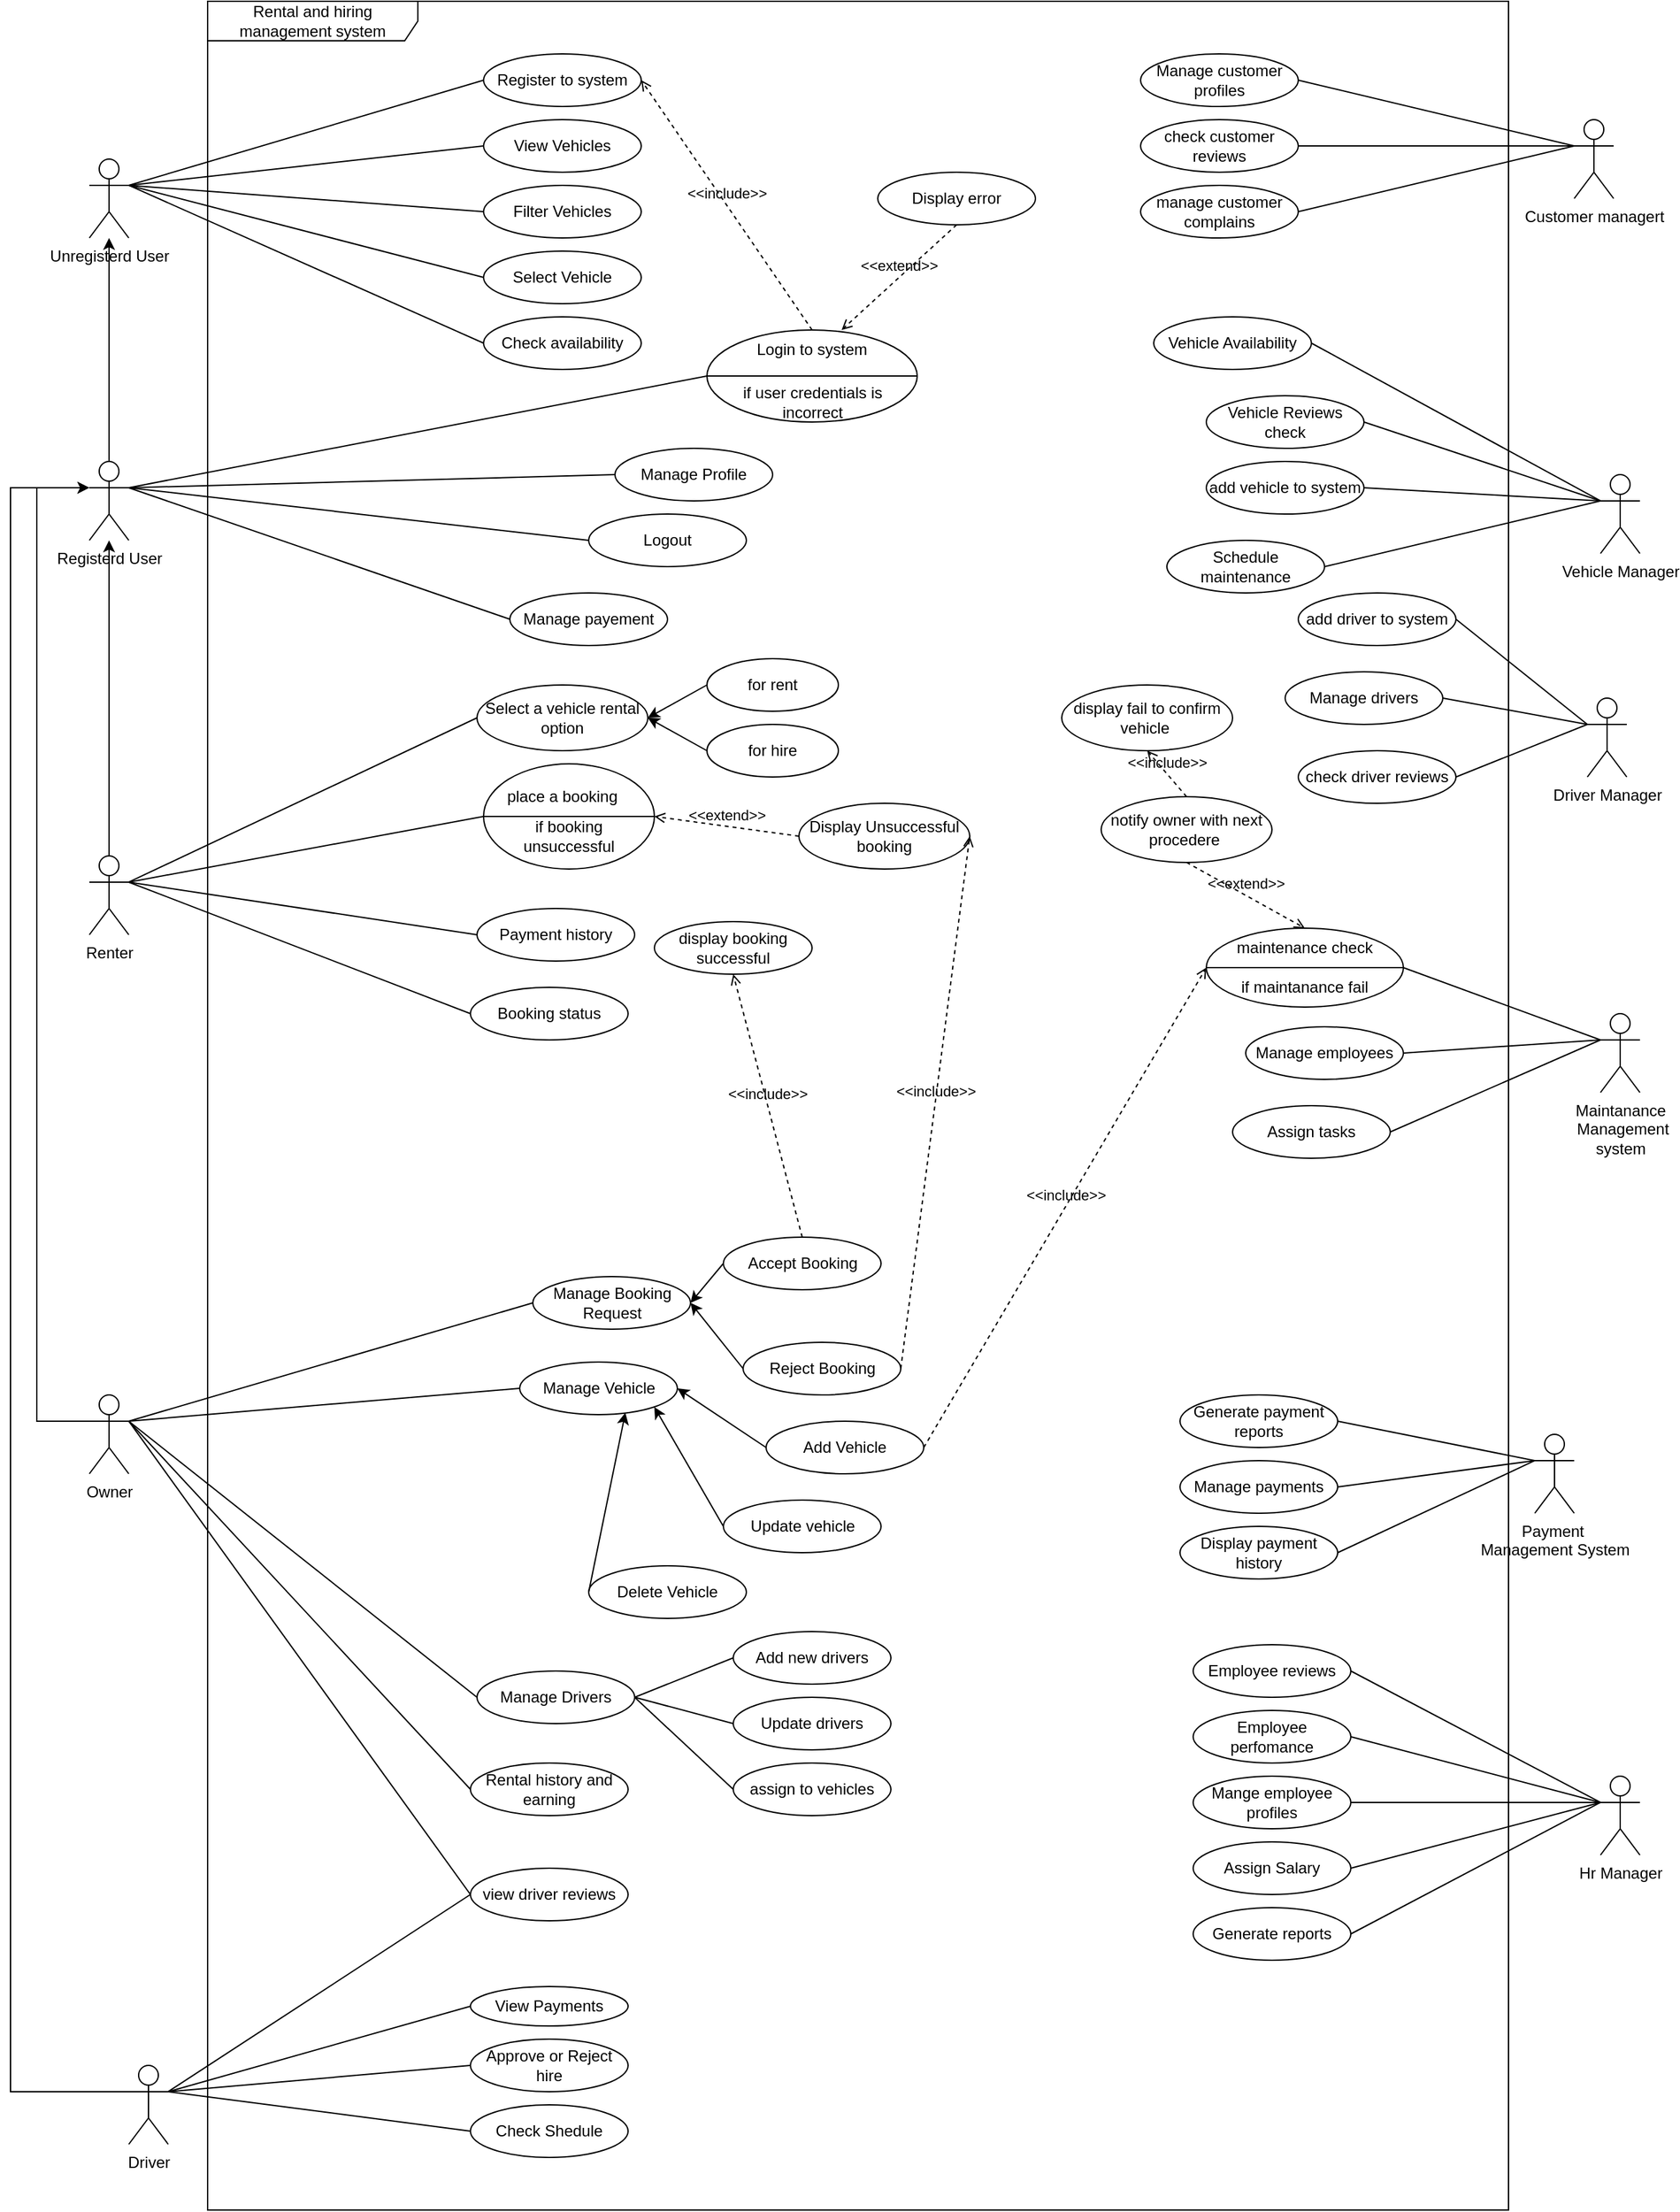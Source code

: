 <mxfile version="21.7.5" type="device">
  <diagram name="Page-1" id="c3QlrqSvcJOBSdlCA-VQ">
    <mxGraphModel dx="2085" dy="1831" grid="1" gridSize="10" guides="1" tooltips="1" connect="1" arrows="1" fold="1" page="1" pageScale="1" pageWidth="850" pageHeight="1100" math="0" shadow="0">
      <root>
        <mxCell id="0" />
        <mxCell id="1" parent="0" />
        <mxCell id="3eyE_6HejMnimvi8fgBS-1" value="Unregisterd User" style="shape=umlActor;verticalLabelPosition=bottom;verticalAlign=top;html=1;outlineConnect=0;" parent="1" vertex="1">
          <mxGeometry x="-90" y="-20" width="30" height="60" as="geometry" />
        </mxCell>
        <mxCell id="3eyE_6HejMnimvi8fgBS-5" style="edgeStyle=orthogonalEdgeStyle;rounded=0;orthogonalLoop=1;jettySize=auto;html=1;" parent="1" source="3eyE_6HejMnimvi8fgBS-4" target="3eyE_6HejMnimvi8fgBS-1" edge="1">
          <mxGeometry relative="1" as="geometry" />
        </mxCell>
        <mxCell id="3eyE_6HejMnimvi8fgBS-4" value="Registerd User" style="shape=umlActor;verticalLabelPosition=bottom;verticalAlign=top;html=1;outlineConnect=0;" parent="1" vertex="1">
          <mxGeometry x="-90" y="210" width="30" height="60" as="geometry" />
        </mxCell>
        <mxCell id="3eyE_6HejMnimvi8fgBS-6" value="Register to system" style="ellipse;whiteSpace=wrap;html=1;" parent="1" vertex="1">
          <mxGeometry x="210" y="-100" width="120" height="40" as="geometry" />
        </mxCell>
        <mxCell id="3eyE_6HejMnimvi8fgBS-7" value="" style="endArrow=none;html=1;rounded=0;exitX=1;exitY=0.333;exitDx=0;exitDy=0;exitPerimeter=0;entryX=0;entryY=0.5;entryDx=0;entryDy=0;" parent="1" source="3eyE_6HejMnimvi8fgBS-1" target="3eyE_6HejMnimvi8fgBS-6" edge="1">
          <mxGeometry width="50" height="50" relative="1" as="geometry">
            <mxPoint x="430" y="270" as="sourcePoint" />
            <mxPoint x="480" y="220" as="targetPoint" />
          </mxGeometry>
        </mxCell>
        <mxCell id="3eyE_6HejMnimvi8fgBS-8" value="View Vehicles" style="ellipse;whiteSpace=wrap;html=1;" parent="1" vertex="1">
          <mxGeometry x="210" y="-50" width="120" height="40" as="geometry" />
        </mxCell>
        <mxCell id="3eyE_6HejMnimvi8fgBS-9" value="Filter Vehicles" style="ellipse;whiteSpace=wrap;html=1;" parent="1" vertex="1">
          <mxGeometry x="210" width="120" height="40" as="geometry" />
        </mxCell>
        <mxCell id="3eyE_6HejMnimvi8fgBS-10" value="Select Vehicle" style="ellipse;whiteSpace=wrap;html=1;" parent="1" vertex="1">
          <mxGeometry x="210" y="50" width="120" height="40" as="geometry" />
        </mxCell>
        <mxCell id="3eyE_6HejMnimvi8fgBS-11" value="" style="endArrow=none;html=1;rounded=0;exitX=1;exitY=0.333;exitDx=0;exitDy=0;exitPerimeter=0;entryX=0;entryY=0.5;entryDx=0;entryDy=0;" parent="1" source="3eyE_6HejMnimvi8fgBS-1" target="3eyE_6HejMnimvi8fgBS-8" edge="1">
          <mxGeometry width="50" height="50" relative="1" as="geometry">
            <mxPoint x="140" y="180" as="sourcePoint" />
            <mxPoint x="240" y="100" as="targetPoint" />
          </mxGeometry>
        </mxCell>
        <mxCell id="3eyE_6HejMnimvi8fgBS-13" value="" style="endArrow=none;html=1;rounded=0;exitX=1;exitY=0.333;exitDx=0;exitDy=0;exitPerimeter=0;entryX=0;entryY=0.5;entryDx=0;entryDy=0;" parent="1" source="3eyE_6HejMnimvi8fgBS-1" target="3eyE_6HejMnimvi8fgBS-9" edge="1">
          <mxGeometry width="50" height="50" relative="1" as="geometry">
            <mxPoint x="150" y="190" as="sourcePoint" />
            <mxPoint x="250" y="160" as="targetPoint" />
          </mxGeometry>
        </mxCell>
        <mxCell id="3eyE_6HejMnimvi8fgBS-14" value="" style="endArrow=none;html=1;rounded=0;exitX=1;exitY=0.333;exitDx=0;exitDy=0;exitPerimeter=0;entryX=0;entryY=0.5;entryDx=0;entryDy=0;" parent="1" source="3eyE_6HejMnimvi8fgBS-1" target="3eyE_6HejMnimvi8fgBS-10" edge="1">
          <mxGeometry width="50" height="50" relative="1" as="geometry">
            <mxPoint x="160" y="200" as="sourcePoint" />
            <mxPoint x="260" y="170" as="targetPoint" />
          </mxGeometry>
        </mxCell>
        <mxCell id="3eyE_6HejMnimvi8fgBS-16" value="" style="ellipse;whiteSpace=wrap;html=1;" parent="1" vertex="1">
          <mxGeometry x="380" y="110" width="160" height="70" as="geometry" />
        </mxCell>
        <mxCell id="3eyE_6HejMnimvi8fgBS-17" value="" style="endArrow=none;html=1;rounded=0;exitX=1;exitY=0.333;exitDx=0;exitDy=0;exitPerimeter=0;entryX=0;entryY=0.5;entryDx=0;entryDy=0;" parent="1" source="3eyE_6HejMnimvi8fgBS-4" target="3eyE_6HejMnimvi8fgBS-16" edge="1">
          <mxGeometry width="50" height="50" relative="1" as="geometry">
            <mxPoint x="140" y="180" as="sourcePoint" />
            <mxPoint x="240" y="250" as="targetPoint" />
          </mxGeometry>
        </mxCell>
        <mxCell id="3eyE_6HejMnimvi8fgBS-19" value="Manage Profile" style="ellipse;whiteSpace=wrap;html=1;" parent="1" vertex="1">
          <mxGeometry x="310" y="200" width="120" height="40" as="geometry" />
        </mxCell>
        <mxCell id="3eyE_6HejMnimvi8fgBS-20" value="" style="endArrow=none;html=1;rounded=0;exitX=1;exitY=0.333;exitDx=0;exitDy=0;exitPerimeter=0;entryX=0;entryY=0.5;entryDx=0;entryDy=0;" parent="1" source="3eyE_6HejMnimvi8fgBS-4" target="3eyE_6HejMnimvi8fgBS-19" edge="1">
          <mxGeometry width="50" height="50" relative="1" as="geometry">
            <mxPoint x="140" y="340" as="sourcePoint" />
            <mxPoint x="250" y="260" as="targetPoint" />
          </mxGeometry>
        </mxCell>
        <mxCell id="3eyE_6HejMnimvi8fgBS-23" value="Logout" style="ellipse;whiteSpace=wrap;html=1;" parent="1" vertex="1">
          <mxGeometry x="290" y="250" width="120" height="40" as="geometry" />
        </mxCell>
        <mxCell id="3eyE_6HejMnimvi8fgBS-24" value="" style="endArrow=none;html=1;rounded=0;exitX=1;exitY=0.333;exitDx=0;exitDy=0;exitPerimeter=0;entryX=0;entryY=0.5;entryDx=0;entryDy=0;" parent="1" source="3eyE_6HejMnimvi8fgBS-4" target="3eyE_6HejMnimvi8fgBS-23" edge="1">
          <mxGeometry width="50" height="50" relative="1" as="geometry">
            <mxPoint x="130" y="380" as="sourcePoint" />
            <mxPoint x="250" y="310" as="targetPoint" />
          </mxGeometry>
        </mxCell>
        <mxCell id="3eyE_6HejMnimvi8fgBS-26" style="edgeStyle=orthogonalEdgeStyle;rounded=0;orthogonalLoop=1;jettySize=auto;html=1;" parent="1" source="3eyE_6HejMnimvi8fgBS-25" target="3eyE_6HejMnimvi8fgBS-4" edge="1">
          <mxGeometry relative="1" as="geometry" />
        </mxCell>
        <mxCell id="3eyE_6HejMnimvi8fgBS-25" value="Renter" style="shape=umlActor;verticalLabelPosition=bottom;verticalAlign=top;html=1;outlineConnect=0;" parent="1" vertex="1">
          <mxGeometry x="-90" y="510" width="30" height="60" as="geometry" />
        </mxCell>
        <mxCell id="3eyE_6HejMnimvi8fgBS-27" value="Select a vehicle rental option" style="ellipse;whiteSpace=wrap;html=1;" parent="1" vertex="1">
          <mxGeometry x="205" y="380" width="130" height="50" as="geometry" />
        </mxCell>
        <mxCell id="3eyE_6HejMnimvi8fgBS-28" value="" style="endArrow=none;html=1;rounded=0;exitX=1;exitY=0.333;exitDx=0;exitDy=0;exitPerimeter=0;entryX=0;entryY=0.5;entryDx=0;entryDy=0;" parent="1" source="3eyE_6HejMnimvi8fgBS-25" target="3eyE_6HejMnimvi8fgBS-27" edge="1">
          <mxGeometry width="50" height="50" relative="1" as="geometry">
            <mxPoint x="150" y="440" as="sourcePoint" />
            <mxPoint x="270" y="420" as="targetPoint" />
          </mxGeometry>
        </mxCell>
        <mxCell id="3eyE_6HejMnimvi8fgBS-39" value="" style="ellipse;whiteSpace=wrap;html=1;" parent="1" vertex="1">
          <mxGeometry x="210" y="440" width="130" height="80" as="geometry" />
        </mxCell>
        <mxCell id="3eyE_6HejMnimvi8fgBS-40" value="" style="endArrow=none;html=1;rounded=0;exitX=1;exitY=0.333;exitDx=0;exitDy=0;exitPerimeter=0;entryX=0;entryY=0.5;entryDx=0;entryDy=0;" parent="1" source="3eyE_6HejMnimvi8fgBS-25" target="3eyE_6HejMnimvi8fgBS-39" edge="1">
          <mxGeometry width="50" height="50" relative="1" as="geometry">
            <mxPoint x="130" y="570" as="sourcePoint" />
            <mxPoint x="270" y="470" as="targetPoint" />
          </mxGeometry>
        </mxCell>
        <mxCell id="3eyE_6HejMnimvi8fgBS-61" style="edgeStyle=orthogonalEdgeStyle;rounded=0;orthogonalLoop=1;jettySize=auto;html=1;exitX=0;exitY=0.333;exitDx=0;exitDy=0;exitPerimeter=0;entryX=0;entryY=0.333;entryDx=0;entryDy=0;entryPerimeter=0;" parent="1" edge="1" target="3eyE_6HejMnimvi8fgBS-4" source="3eyE_6HejMnimvi8fgBS-41">
          <mxGeometry relative="1" as="geometry">
            <Array as="points">
              <mxPoint x="-130" y="940" />
              <mxPoint x="-130" y="230" />
            </Array>
            <mxPoint x="40" y="940" as="sourcePoint" />
            <mxPoint x="90" y="330" as="targetPoint" />
          </mxGeometry>
        </mxCell>
        <mxCell id="3eyE_6HejMnimvi8fgBS-41" value="Owner" style="shape=umlActor;verticalLabelPosition=bottom;verticalAlign=top;html=1;outlineConnect=0;" parent="1" vertex="1">
          <mxGeometry x="-90" y="920" width="30" height="60" as="geometry" />
        </mxCell>
        <mxCell id="3eyE_6HejMnimvi8fgBS-47" value="Manage Booking Request" style="ellipse;whiteSpace=wrap;html=1;" parent="1" vertex="1">
          <mxGeometry x="247.5" y="830" width="120" height="40" as="geometry" />
        </mxCell>
        <mxCell id="3eyE_6HejMnimvi8fgBS-49" value="Manage Drivers" style="ellipse;whiteSpace=wrap;html=1;" parent="1" vertex="1">
          <mxGeometry x="205" y="1130" width="120" height="40" as="geometry" />
        </mxCell>
        <mxCell id="3eyE_6HejMnimvi8fgBS-50" value="Manage Vehicle" style="ellipse;whiteSpace=wrap;html=1;" parent="1" vertex="1">
          <mxGeometry x="237.5" y="895" width="120" height="40" as="geometry" />
        </mxCell>
        <mxCell id="3eyE_6HejMnimvi8fgBS-53" value="Rental history and earning" style="ellipse;whiteSpace=wrap;html=1;" parent="1" vertex="1">
          <mxGeometry x="200" y="1200" width="120" height="40" as="geometry" />
        </mxCell>
        <mxCell id="3eyE_6HejMnimvi8fgBS-56" value="" style="endArrow=none;html=1;rounded=0;exitX=1;exitY=0.333;exitDx=0;exitDy=0;exitPerimeter=0;entryX=0;entryY=0.5;entryDx=0;entryDy=0;" parent="1" source="3eyE_6HejMnimvi8fgBS-41" target="3eyE_6HejMnimvi8fgBS-47" edge="1">
          <mxGeometry width="50" height="50" relative="1" as="geometry">
            <mxPoint x="137.5" y="800" as="sourcePoint" />
            <mxPoint x="247.5" y="780" as="targetPoint" />
          </mxGeometry>
        </mxCell>
        <mxCell id="3eyE_6HejMnimvi8fgBS-57" value="" style="endArrow=none;html=1;rounded=0;exitX=1;exitY=0.333;exitDx=0;exitDy=0;exitPerimeter=0;entryX=0;entryY=0.5;entryDx=0;entryDy=0;" parent="1" source="3eyE_6HejMnimvi8fgBS-41" target="3eyE_6HejMnimvi8fgBS-50" edge="1">
          <mxGeometry width="50" height="50" relative="1" as="geometry">
            <mxPoint x="147.5" y="810" as="sourcePoint" />
            <mxPoint x="257.5" y="790" as="targetPoint" />
          </mxGeometry>
        </mxCell>
        <mxCell id="3eyE_6HejMnimvi8fgBS-58" value="" style="endArrow=none;html=1;rounded=0;exitX=1;exitY=0.333;exitDx=0;exitDy=0;exitPerimeter=0;entryX=0;entryY=0.5;entryDx=0;entryDy=0;" parent="1" source="3eyE_6HejMnimvi8fgBS-41" target="3eyE_6HejMnimvi8fgBS-49" edge="1">
          <mxGeometry width="50" height="50" relative="1" as="geometry">
            <mxPoint x="157.5" y="820" as="sourcePoint" />
            <mxPoint x="267.5" y="800" as="targetPoint" />
          </mxGeometry>
        </mxCell>
        <mxCell id="3eyE_6HejMnimvi8fgBS-59" value="" style="endArrow=none;html=1;rounded=0;exitX=1;exitY=0.333;exitDx=0;exitDy=0;exitPerimeter=0;entryX=0;entryY=0.5;entryDx=0;entryDy=0;" parent="1" source="3eyE_6HejMnimvi8fgBS-41" target="3eyE_6HejMnimvi8fgBS-53" edge="1">
          <mxGeometry width="50" height="50" relative="1" as="geometry">
            <mxPoint x="167.5" y="830" as="sourcePoint" />
            <mxPoint x="277.5" y="810" as="targetPoint" />
          </mxGeometry>
        </mxCell>
        <mxCell id="_OHZHRaOxq0N2sjxsKgl-23" style="edgeStyle=orthogonalEdgeStyle;rounded=0;orthogonalLoop=1;jettySize=auto;html=1;entryX=0;entryY=0.333;entryDx=0;entryDy=0;entryPerimeter=0;" parent="1" source="3eyE_6HejMnimvi8fgBS-62" target="3eyE_6HejMnimvi8fgBS-4" edge="1">
          <mxGeometry relative="1" as="geometry">
            <Array as="points">
              <mxPoint x="-150" y="1450" />
              <mxPoint x="-150" y="230" />
            </Array>
          </mxGeometry>
        </mxCell>
        <mxCell id="3eyE_6HejMnimvi8fgBS-62" value="Driver" style="shape=umlActor;verticalLabelPosition=bottom;verticalAlign=top;html=1;outlineConnect=0;" parent="1" vertex="1">
          <mxGeometry x="-60" y="1430" width="30" height="60" as="geometry" />
        </mxCell>
        <mxCell id="3eyE_6HejMnimvi8fgBS-63" value="View Payments" style="ellipse;whiteSpace=wrap;html=1;" parent="1" vertex="1">
          <mxGeometry x="200" y="1370" width="120" height="30" as="geometry" />
        </mxCell>
        <mxCell id="3eyE_6HejMnimvi8fgBS-64" value="" style="endArrow=none;html=1;rounded=0;exitX=1;exitY=0.333;exitDx=0;exitDy=0;exitPerimeter=0;entryX=0;entryY=0.5;entryDx=0;entryDy=0;" parent="1" source="3eyE_6HejMnimvi8fgBS-62" target="3eyE_6HejMnimvi8fgBS-63" edge="1">
          <mxGeometry width="50" height="50" relative="1" as="geometry">
            <mxPoint x="100" y="1290" as="sourcePoint" />
            <mxPoint x="210" y="1375" as="targetPoint" />
          </mxGeometry>
        </mxCell>
        <mxCell id="_OHZHRaOxq0N2sjxsKgl-1" value="Maintanance&lt;br&gt;&amp;nbsp;Management &lt;br&gt;system" style="shape=umlActor;verticalLabelPosition=bottom;verticalAlign=top;html=1;outlineConnect=0;" parent="1" vertex="1">
          <mxGeometry x="1060" y="630" width="30" height="60" as="geometry" />
        </mxCell>
        <mxCell id="_OHZHRaOxq0N2sjxsKgl-2" value="Payment&amp;nbsp;&lt;br&gt;Management System" style="shape=umlActor;verticalLabelPosition=bottom;verticalAlign=top;html=1;outlineConnect=0;" parent="1" vertex="1">
          <mxGeometry x="1010" y="950" width="30" height="60" as="geometry" />
        </mxCell>
        <mxCell id="_OHZHRaOxq0N2sjxsKgl-3" value="Vehicle Manager" style="shape=umlActor;verticalLabelPosition=bottom;verticalAlign=top;html=1;outlineConnect=0;" parent="1" vertex="1">
          <mxGeometry x="1060" y="220" width="30" height="60" as="geometry" />
        </mxCell>
        <mxCell id="_OHZHRaOxq0N2sjxsKgl-4" value="Hr Manager" style="shape=umlActor;verticalLabelPosition=bottom;verticalAlign=top;html=1;outlineConnect=0;" parent="1" vertex="1">
          <mxGeometry x="1060" y="1210" width="30" height="60" as="geometry" />
        </mxCell>
        <mxCell id="_OHZHRaOxq0N2sjxsKgl-6" value="for rent" style="ellipse;whiteSpace=wrap;html=1;" parent="1" vertex="1">
          <mxGeometry x="380" y="360" width="100" height="40" as="geometry" />
        </mxCell>
        <mxCell id="_OHZHRaOxq0N2sjxsKgl-7" value="for hire" style="ellipse;whiteSpace=wrap;html=1;" parent="1" vertex="1">
          <mxGeometry x="380" y="410" width="100" height="40" as="geometry" />
        </mxCell>
        <mxCell id="_OHZHRaOxq0N2sjxsKgl-8" value="" style="endArrow=classic;html=1;rounded=0;entryX=1;entryY=0.5;entryDx=0;entryDy=0;exitX=0;exitY=0.5;exitDx=0;exitDy=0;" parent="1" source="_OHZHRaOxq0N2sjxsKgl-6" target="3eyE_6HejMnimvi8fgBS-27" edge="1">
          <mxGeometry width="50" height="50" relative="1" as="geometry">
            <mxPoint x="320" y="520" as="sourcePoint" />
            <mxPoint x="370" y="470" as="targetPoint" />
          </mxGeometry>
        </mxCell>
        <mxCell id="_OHZHRaOxq0N2sjxsKgl-9" value="" style="endArrow=classic;html=1;rounded=0;entryX=1;entryY=0.5;entryDx=0;entryDy=0;exitX=0;exitY=0.5;exitDx=0;exitDy=0;" parent="1" source="_OHZHRaOxq0N2sjxsKgl-7" target="3eyE_6HejMnimvi8fgBS-27" edge="1">
          <mxGeometry width="50" height="50" relative="1" as="geometry">
            <mxPoint x="410" y="420" as="sourcePoint" />
            <mxPoint x="380" y="455" as="targetPoint" />
          </mxGeometry>
        </mxCell>
        <mxCell id="_OHZHRaOxq0N2sjxsKgl-10" value="Login to system" style="text;html=1;strokeColor=none;fillColor=none;align=center;verticalAlign=middle;whiteSpace=wrap;rounded=0;" parent="1" vertex="1">
          <mxGeometry x="415" y="110" width="90" height="30" as="geometry" />
        </mxCell>
        <mxCell id="_OHZHRaOxq0N2sjxsKgl-11" value="" style="endArrow=none;html=1;rounded=0;entryX=1;entryY=0.5;entryDx=0;entryDy=0;exitX=0;exitY=0.5;exitDx=0;exitDy=0;" parent="1" source="3eyE_6HejMnimvi8fgBS-16" target="3eyE_6HejMnimvi8fgBS-16" edge="1">
          <mxGeometry width="50" height="50" relative="1" as="geometry">
            <mxPoint x="250" y="260" as="sourcePoint" />
            <mxPoint x="300" y="210" as="targetPoint" />
          </mxGeometry>
        </mxCell>
        <mxCell id="_OHZHRaOxq0N2sjxsKgl-15" value="if user credentials is incorrect" style="text;html=1;strokeColor=none;fillColor=none;align=center;verticalAlign=middle;whiteSpace=wrap;rounded=0;" parent="1" vertex="1">
          <mxGeometry x="392.5" y="150" width="135" height="30" as="geometry" />
        </mxCell>
        <mxCell id="_OHZHRaOxq0N2sjxsKgl-19" value="&amp;lt;&amp;lt;extend&amp;gt;&amp;gt;" style="html=1;verticalAlign=bottom;labelBackgroundColor=none;endArrow=open;endFill=0;dashed=1;rounded=0;entryX=0.75;entryY=0;entryDx=0;entryDy=0;exitX=0.5;exitY=1;exitDx=0;exitDy=0;" parent="1" source="_OHZHRaOxq0N2sjxsKgl-16" target="_OHZHRaOxq0N2sjxsKgl-10" edge="1">
          <mxGeometry x="-0.002" width="160" relative="1" as="geometry">
            <mxPoint x="655" y="-20" as="sourcePoint" />
            <mxPoint x="815" y="-20" as="targetPoint" />
            <mxPoint as="offset" />
          </mxGeometry>
        </mxCell>
        <mxCell id="_OHZHRaOxq0N2sjxsKgl-20" value="&amp;lt;&amp;lt;include&amp;gt;&amp;gt;" style="html=1;verticalAlign=bottom;labelBackgroundColor=none;endArrow=open;endFill=0;dashed=1;rounded=0;exitX=0.5;exitY=0;exitDx=0;exitDy=0;entryX=1;entryY=0.5;entryDx=0;entryDy=0;" parent="1" source="_OHZHRaOxq0N2sjxsKgl-10" target="3eyE_6HejMnimvi8fgBS-6" edge="1">
          <mxGeometry width="160" relative="1" as="geometry">
            <mxPoint x="645" y="-50" as="sourcePoint" />
            <mxPoint x="805" y="-50" as="targetPoint" />
          </mxGeometry>
        </mxCell>
        <mxCell id="_OHZHRaOxq0N2sjxsKgl-21" value="Check availability" style="ellipse;whiteSpace=wrap;html=1;" parent="1" vertex="1">
          <mxGeometry x="210" y="100" width="120" height="40" as="geometry" />
        </mxCell>
        <mxCell id="_OHZHRaOxq0N2sjxsKgl-22" value="" style="endArrow=none;html=1;rounded=0;exitX=1;exitY=0.333;exitDx=0;exitDy=0;exitPerimeter=0;entryX=0;entryY=0.5;entryDx=0;entryDy=0;" parent="1" source="3eyE_6HejMnimvi8fgBS-1" target="_OHZHRaOxq0N2sjxsKgl-21" edge="1">
          <mxGeometry width="50" height="50" relative="1" as="geometry">
            <mxPoint x="140" y="180" as="sourcePoint" />
            <mxPoint x="220" y="80" as="targetPoint" />
          </mxGeometry>
        </mxCell>
        <mxCell id="_OHZHRaOxq0N2sjxsKgl-24" value="Manage payement" style="ellipse;whiteSpace=wrap;html=1;" parent="1" vertex="1">
          <mxGeometry x="230" y="310" width="120" height="40" as="geometry" />
        </mxCell>
        <mxCell id="_OHZHRaOxq0N2sjxsKgl-25" value="" style="endArrow=none;html=1;rounded=0;exitX=1;exitY=0.333;exitDx=0;exitDy=0;exitPerimeter=0;entryX=0;entryY=0.5;entryDx=0;entryDy=0;" parent="1" source="3eyE_6HejMnimvi8fgBS-4" target="_OHZHRaOxq0N2sjxsKgl-24" edge="1">
          <mxGeometry width="50" height="50" relative="1" as="geometry">
            <mxPoint x="140" y="340" as="sourcePoint" />
            <mxPoint x="300" y="280" as="targetPoint" />
          </mxGeometry>
        </mxCell>
        <mxCell id="_OHZHRaOxq0N2sjxsKgl-27" value="place a booking" style="text;html=1;strokeColor=none;fillColor=none;align=center;verticalAlign=middle;whiteSpace=wrap;rounded=0;" parent="1" vertex="1">
          <mxGeometry x="220" y="450" width="100" height="30" as="geometry" />
        </mxCell>
        <mxCell id="_OHZHRaOxq0N2sjxsKgl-28" value="" style="endArrow=none;html=1;rounded=0;exitX=0;exitY=0.5;exitDx=0;exitDy=0;" parent="1" source="3eyE_6HejMnimvi8fgBS-39" edge="1">
          <mxGeometry width="50" height="50" relative="1" as="geometry">
            <mxPoint x="360" y="530" as="sourcePoint" />
            <mxPoint x="340" y="480" as="targetPoint" />
          </mxGeometry>
        </mxCell>
        <mxCell id="_OHZHRaOxq0N2sjxsKgl-29" value="if booking unsuccessful" style="text;html=1;strokeColor=none;fillColor=none;align=center;verticalAlign=middle;whiteSpace=wrap;rounded=0;" parent="1" vertex="1">
          <mxGeometry x="225" y="480" width="100" height="30" as="geometry" />
        </mxCell>
        <mxCell id="_OHZHRaOxq0N2sjxsKgl-30" value="Display Unsuccessful booking" style="ellipse;whiteSpace=wrap;html=1;" parent="1" vertex="1">
          <mxGeometry x="450" y="470" width="130" height="50" as="geometry" />
        </mxCell>
        <mxCell id="_OHZHRaOxq0N2sjxsKgl-31" value="&amp;lt;&amp;lt;extend&amp;gt;&amp;gt;" style="html=1;verticalAlign=bottom;labelBackgroundColor=none;endArrow=open;endFill=0;dashed=1;rounded=0;entryX=1;entryY=0.5;entryDx=0;entryDy=0;exitX=0;exitY=0.5;exitDx=0;exitDy=0;" parent="1" source="_OHZHRaOxq0N2sjxsKgl-30" target="3eyE_6HejMnimvi8fgBS-39" edge="1">
          <mxGeometry width="160" relative="1" as="geometry">
            <mxPoint x="655" y="-20" as="sourcePoint" />
            <mxPoint x="815" y="-20" as="targetPoint" />
          </mxGeometry>
        </mxCell>
        <mxCell id="_OHZHRaOxq0N2sjxsKgl-33" value="Accept Booking" style="ellipse;whiteSpace=wrap;html=1;" parent="1" vertex="1">
          <mxGeometry x="392.5" y="800" width="120" height="40" as="geometry" />
        </mxCell>
        <mxCell id="_OHZHRaOxq0N2sjxsKgl-34" value="Reject Booking" style="ellipse;whiteSpace=wrap;html=1;" parent="1" vertex="1">
          <mxGeometry x="407.5" y="880" width="120" height="40" as="geometry" />
        </mxCell>
        <mxCell id="_OHZHRaOxq0N2sjxsKgl-35" value="" style="endArrow=classic;html=1;rounded=0;entryX=1;entryY=0.5;entryDx=0;entryDy=0;exitX=0;exitY=0.5;exitDx=0;exitDy=0;" parent="1" source="_OHZHRaOxq0N2sjxsKgl-33" target="3eyE_6HejMnimvi8fgBS-47" edge="1">
          <mxGeometry width="50" height="50" relative="1" as="geometry">
            <mxPoint x="387.5" y="710" as="sourcePoint" />
            <mxPoint x="342.5" y="685" as="targetPoint" />
          </mxGeometry>
        </mxCell>
        <mxCell id="_OHZHRaOxq0N2sjxsKgl-36" value="" style="endArrow=classic;html=1;rounded=0;entryX=1;entryY=0.5;entryDx=0;entryDy=0;exitX=0;exitY=0.5;exitDx=0;exitDy=0;" parent="1" source="_OHZHRaOxq0N2sjxsKgl-34" target="3eyE_6HejMnimvi8fgBS-47" edge="1">
          <mxGeometry width="50" height="50" relative="1" as="geometry">
            <mxPoint x="417.5" y="860" as="sourcePoint" />
            <mxPoint x="377.5" y="860" as="targetPoint" />
          </mxGeometry>
        </mxCell>
        <mxCell id="_OHZHRaOxq0N2sjxsKgl-37" value="&amp;lt;&amp;lt;include&amp;gt;&amp;gt;" style="html=1;verticalAlign=bottom;labelBackgroundColor=none;endArrow=open;endFill=0;dashed=1;rounded=0;exitX=1;exitY=0.5;exitDx=0;exitDy=0;entryX=1;entryY=0.5;entryDx=0;entryDy=0;" parent="1" source="_OHZHRaOxq0N2sjxsKgl-34" target="_OHZHRaOxq0N2sjxsKgl-30" edge="1">
          <mxGeometry width="160" relative="1" as="geometry">
            <mxPoint x="645" y="-50" as="sourcePoint" />
            <mxPoint x="805" y="-50" as="targetPoint" />
          </mxGeometry>
        </mxCell>
        <mxCell id="_OHZHRaOxq0N2sjxsKgl-39" value="display booking successful" style="ellipse;whiteSpace=wrap;html=1;" parent="1" vertex="1">
          <mxGeometry x="340" y="560" width="120" height="40" as="geometry" />
        </mxCell>
        <mxCell id="_OHZHRaOxq0N2sjxsKgl-40" value="&amp;lt;&amp;lt;include&amp;gt;&amp;gt;" style="html=1;verticalAlign=bottom;labelBackgroundColor=none;endArrow=open;endFill=0;dashed=1;rounded=0;exitX=0.5;exitY=0;exitDx=0;exitDy=0;entryX=0.5;entryY=1;entryDx=0;entryDy=0;" parent="1" source="_OHZHRaOxq0N2sjxsKgl-33" target="_OHZHRaOxq0N2sjxsKgl-39" edge="1">
          <mxGeometry width="160" relative="1" as="geometry">
            <mxPoint x="538" y="910" as="sourcePoint" />
            <mxPoint x="400" y="740" as="targetPoint" />
          </mxGeometry>
        </mxCell>
        <mxCell id="_OHZHRaOxq0N2sjxsKgl-42" value="" style="endArrow=none;html=1;rounded=0;exitX=1;exitY=0.333;exitDx=0;exitDy=0;exitPerimeter=0;entryX=0;entryY=0.5;entryDx=0;entryDy=0;" parent="1" source="3eyE_6HejMnimvi8fgBS-25" target="_OHZHRaOxq0N2sjxsKgl-88" edge="1">
          <mxGeometry width="50" height="50" relative="1" as="geometry">
            <mxPoint x="140" y="530" as="sourcePoint" />
            <mxPoint x="195.0" y="625" as="targetPoint" />
          </mxGeometry>
        </mxCell>
        <mxCell id="_OHZHRaOxq0N2sjxsKgl-47" value="" style="endArrow=none;html=1;rounded=0;exitX=1;exitY=0.5;exitDx=0;exitDy=0;entryX=0;entryY=0.333;entryDx=0;entryDy=0;entryPerimeter=0;" parent="1" source="_OHZHRaOxq0N2sjxsKgl-44" target="_OHZHRaOxq0N2sjxsKgl-3" edge="1">
          <mxGeometry width="50" height="50" relative="1" as="geometry">
            <mxPoint x="450" y="420" as="sourcePoint" />
            <mxPoint x="610" y="360" as="targetPoint" />
          </mxGeometry>
        </mxCell>
        <mxCell id="_OHZHRaOxq0N2sjxsKgl-48" value="" style="endArrow=none;html=1;rounded=0;exitX=1;exitY=0.5;exitDx=0;exitDy=0;entryX=0;entryY=0.333;entryDx=0;entryDy=0;entryPerimeter=0;" parent="1" source="_OHZHRaOxq0N2sjxsKgl-45" target="_OHZHRaOxq0N2sjxsKgl-3" edge="1">
          <mxGeometry width="50" height="50" relative="1" as="geometry">
            <mxPoint x="980" y="290" as="sourcePoint" />
            <mxPoint x="1030" y="340" as="targetPoint" />
          </mxGeometry>
        </mxCell>
        <mxCell id="_OHZHRaOxq0N2sjxsKgl-49" value="" style="endArrow=none;html=1;rounded=0;exitX=1;exitY=0.5;exitDx=0;exitDy=0;entryX=0;entryY=0.333;entryDx=0;entryDy=0;entryPerimeter=0;" parent="1" source="_OHZHRaOxq0N2sjxsKgl-46" target="_OHZHRaOxq0N2sjxsKgl-3" edge="1">
          <mxGeometry width="50" height="50" relative="1" as="geometry">
            <mxPoint x="980" y="340" as="sourcePoint" />
            <mxPoint x="1030" y="340" as="targetPoint" />
          </mxGeometry>
        </mxCell>
        <mxCell id="_OHZHRaOxq0N2sjxsKgl-52" value="Add Vehicle" style="ellipse;whiteSpace=wrap;html=1;" parent="1" vertex="1">
          <mxGeometry x="425" y="940" width="120" height="40" as="geometry" />
        </mxCell>
        <mxCell id="_OHZHRaOxq0N2sjxsKgl-53" value="Update vehicle" style="ellipse;whiteSpace=wrap;html=1;" parent="1" vertex="1">
          <mxGeometry x="392.5" y="1000" width="120" height="40" as="geometry" />
        </mxCell>
        <mxCell id="_OHZHRaOxq0N2sjxsKgl-54" value="Delete Vehicle" style="ellipse;whiteSpace=wrap;html=1;" parent="1" vertex="1">
          <mxGeometry x="290" y="1050" width="120" height="40" as="geometry" />
        </mxCell>
        <mxCell id="_OHZHRaOxq0N2sjxsKgl-56" value="" style="endArrow=classic;html=1;rounded=0;entryX=1;entryY=0.5;entryDx=0;entryDy=0;exitX=0;exitY=0.5;exitDx=0;exitDy=0;" parent="1" source="_OHZHRaOxq0N2sjxsKgl-52" target="3eyE_6HejMnimvi8fgBS-50" edge="1">
          <mxGeometry width="50" height="50" relative="1" as="geometry">
            <mxPoint x="418" y="910" as="sourcePoint" />
            <mxPoint x="377" y="860" as="targetPoint" />
          </mxGeometry>
        </mxCell>
        <mxCell id="_OHZHRaOxq0N2sjxsKgl-57" value="" style="endArrow=classic;html=1;rounded=0;entryX=0.67;entryY=0.964;entryDx=0;entryDy=0;exitX=0;exitY=0.5;exitDx=0;exitDy=0;entryPerimeter=0;" parent="1" source="_OHZHRaOxq0N2sjxsKgl-54" target="3eyE_6HejMnimvi8fgBS-50" edge="1">
          <mxGeometry width="50" height="50" relative="1" as="geometry">
            <mxPoint x="435" y="970" as="sourcePoint" />
            <mxPoint x="368" y="925" as="targetPoint" />
          </mxGeometry>
        </mxCell>
        <mxCell id="_OHZHRaOxq0N2sjxsKgl-58" value="" style="endArrow=classic;html=1;rounded=0;entryX=1;entryY=1;entryDx=0;entryDy=0;exitX=0;exitY=0.5;exitDx=0;exitDy=0;" parent="1" source="_OHZHRaOxq0N2sjxsKgl-53" target="3eyE_6HejMnimvi8fgBS-50" edge="1">
          <mxGeometry width="50" height="50" relative="1" as="geometry">
            <mxPoint x="445" y="980" as="sourcePoint" />
            <mxPoint x="378" y="935" as="targetPoint" />
          </mxGeometry>
        </mxCell>
        <mxCell id="_OHZHRaOxq0N2sjxsKgl-61" value="" style="endArrow=none;html=1;rounded=0;exitX=1;exitY=0.5;exitDx=0;exitDy=0;entryX=0;entryY=0.333;entryDx=0;entryDy=0;entryPerimeter=0;" parent="1" source="_OHZHRaOxq0N2sjxsKgl-62" target="_OHZHRaOxq0N2sjxsKgl-1" edge="1">
          <mxGeometry width="50" height="50" relative="1" as="geometry">
            <mxPoint x="930" y="655" as="sourcePoint" />
            <mxPoint x="378" y="785" as="targetPoint" />
          </mxGeometry>
        </mxCell>
        <mxCell id="_OHZHRaOxq0N2sjxsKgl-67" value="&amp;lt;&amp;lt;include&amp;gt;&amp;gt;" style="html=1;verticalAlign=bottom;labelBackgroundColor=none;endArrow=open;endFill=0;dashed=1;rounded=0;exitX=1;exitY=0.5;exitDx=0;exitDy=0;entryX=0;entryY=0.5;entryDx=0;entryDy=0;" parent="1" source="_OHZHRaOxq0N2sjxsKgl-52" target="_OHZHRaOxq0N2sjxsKgl-62" edge="1">
          <mxGeometry width="160" relative="1" as="geometry">
            <mxPoint x="538" y="770" as="sourcePoint" />
            <mxPoint x="590" y="505" as="targetPoint" />
          </mxGeometry>
        </mxCell>
        <mxCell id="_OHZHRaOxq0N2sjxsKgl-69" value="" style="endArrow=none;html=1;rounded=0;exitX=1;exitY=0.5;exitDx=0;exitDy=0;entryX=0;entryY=0.333;entryDx=0;entryDy=0;entryPerimeter=0;" parent="1" source="_OHZHRaOxq0N2sjxsKgl-68" target="_OHZHRaOxq0N2sjxsKgl-1" edge="1">
          <mxGeometry width="50" height="50" relative="1" as="geometry">
            <mxPoint x="940" y="680" as="sourcePoint" />
            <mxPoint x="1040" y="670" as="targetPoint" />
          </mxGeometry>
        </mxCell>
        <mxCell id="_OHZHRaOxq0N2sjxsKgl-70" value="Add new drivers" style="ellipse;whiteSpace=wrap;html=1;" parent="1" vertex="1">
          <mxGeometry x="400" y="1100" width="120" height="40" as="geometry" />
        </mxCell>
        <mxCell id="_OHZHRaOxq0N2sjxsKgl-71" value="Update drivers" style="ellipse;whiteSpace=wrap;html=1;" parent="1" vertex="1">
          <mxGeometry x="400" y="1150" width="120" height="40" as="geometry" />
        </mxCell>
        <mxCell id="_OHZHRaOxq0N2sjxsKgl-72" value="assign to vehicles" style="ellipse;whiteSpace=wrap;html=1;" parent="1" vertex="1">
          <mxGeometry x="400" y="1200" width="120" height="40" as="geometry" />
        </mxCell>
        <mxCell id="_OHZHRaOxq0N2sjxsKgl-73" value="" style="endArrow=none;html=1;rounded=0;exitX=1;exitY=0.5;exitDx=0;exitDy=0;entryX=0;entryY=0.5;entryDx=0;entryDy=0;" parent="1" source="3eyE_6HejMnimvi8fgBS-49" target="_OHZHRaOxq0N2sjxsKgl-70" edge="1">
          <mxGeometry width="50" height="50" relative="1" as="geometry">
            <mxPoint x="138" y="940" as="sourcePoint" />
            <mxPoint x="215" y="1160" as="targetPoint" />
          </mxGeometry>
        </mxCell>
        <mxCell id="_OHZHRaOxq0N2sjxsKgl-74" value="" style="endArrow=none;html=1;rounded=0;exitX=1;exitY=0.5;exitDx=0;exitDy=0;entryX=0;entryY=0.5;entryDx=0;entryDy=0;" parent="1" source="3eyE_6HejMnimvi8fgBS-49" target="_OHZHRaOxq0N2sjxsKgl-71" edge="1">
          <mxGeometry width="50" height="50" relative="1" as="geometry">
            <mxPoint x="335" y="1160" as="sourcePoint" />
            <mxPoint x="410" y="1130" as="targetPoint" />
          </mxGeometry>
        </mxCell>
        <mxCell id="_OHZHRaOxq0N2sjxsKgl-75" value="" style="endArrow=none;html=1;rounded=0;exitX=1;exitY=0.5;exitDx=0;exitDy=0;entryX=0;entryY=0.5;entryDx=0;entryDy=0;" parent="1" source="3eyE_6HejMnimvi8fgBS-49" target="_OHZHRaOxq0N2sjxsKgl-72" edge="1">
          <mxGeometry width="50" height="50" relative="1" as="geometry">
            <mxPoint x="335" y="1160" as="sourcePoint" />
            <mxPoint x="410" y="1180" as="targetPoint" />
          </mxGeometry>
        </mxCell>
        <mxCell id="_OHZHRaOxq0N2sjxsKgl-76" value="Generate payment reports" style="ellipse;whiteSpace=wrap;html=1;" parent="1" vertex="1">
          <mxGeometry x="740" y="920" width="120" height="40" as="geometry" />
        </mxCell>
        <mxCell id="_OHZHRaOxq0N2sjxsKgl-77" value="" style="endArrow=none;html=1;rounded=0;exitX=1;exitY=0.5;exitDx=0;exitDy=0;entryX=0;entryY=0.333;entryDx=0;entryDy=0;entryPerimeter=0;" parent="1" source="_OHZHRaOxq0N2sjxsKgl-76" target="_OHZHRaOxq0N2sjxsKgl-2" edge="1">
          <mxGeometry width="50" height="50" relative="1" as="geometry">
            <mxPoint x="880" y="855" as="sourcePoint" />
            <mxPoint x="980" y="780" as="targetPoint" />
          </mxGeometry>
        </mxCell>
        <mxCell id="_OHZHRaOxq0N2sjxsKgl-82" value="Manage payments" style="ellipse;whiteSpace=wrap;html=1;" parent="1" vertex="1">
          <mxGeometry x="740" y="970" width="120" height="40" as="geometry" />
        </mxCell>
        <mxCell id="_OHZHRaOxq0N2sjxsKgl-83" value="Display payment history" style="ellipse;whiteSpace=wrap;html=1;" parent="1" vertex="1">
          <mxGeometry x="740" y="1020" width="120" height="40" as="geometry" />
        </mxCell>
        <mxCell id="_OHZHRaOxq0N2sjxsKgl-84" value="" style="endArrow=none;html=1;rounded=0;exitX=1;exitY=0.5;exitDx=0;exitDy=0;entryX=0;entryY=0.333;entryDx=0;entryDy=0;entryPerimeter=0;" parent="1" source="_OHZHRaOxq0N2sjxsKgl-82" target="_OHZHRaOxq0N2sjxsKgl-2" edge="1">
          <mxGeometry width="50" height="50" relative="1" as="geometry">
            <mxPoint x="870" y="950" as="sourcePoint" />
            <mxPoint x="980" y="990" as="targetPoint" />
          </mxGeometry>
        </mxCell>
        <mxCell id="_OHZHRaOxq0N2sjxsKgl-85" value="" style="endArrow=none;html=1;rounded=0;exitX=1;exitY=0.5;exitDx=0;exitDy=0;entryX=0;entryY=0.333;entryDx=0;entryDy=0;entryPerimeter=0;" parent="1" source="_OHZHRaOxq0N2sjxsKgl-83" target="_OHZHRaOxq0N2sjxsKgl-2" edge="1">
          <mxGeometry width="50" height="50" relative="1" as="geometry">
            <mxPoint x="870" y="1000" as="sourcePoint" />
            <mxPoint x="980" y="990" as="targetPoint" />
          </mxGeometry>
        </mxCell>
        <mxCell id="_OHZHRaOxq0N2sjxsKgl-86" value="Payment history" style="ellipse;whiteSpace=wrap;html=1;" parent="1" vertex="1">
          <mxGeometry x="205" y="550" width="120" height="40" as="geometry" />
        </mxCell>
        <mxCell id="_OHZHRaOxq0N2sjxsKgl-87" value="" style="endArrow=none;html=1;rounded=0;exitX=1;exitY=0.333;exitDx=0;exitDy=0;exitPerimeter=0;entryX=0;entryY=0.5;entryDx=0;entryDy=0;" parent="1" source="3eyE_6HejMnimvi8fgBS-25" target="_OHZHRaOxq0N2sjxsKgl-86" edge="1">
          <mxGeometry width="50" height="50" relative="1" as="geometry">
            <mxPoint x="140" y="530" as="sourcePoint" />
            <mxPoint x="230" y="755" as="targetPoint" />
          </mxGeometry>
        </mxCell>
        <mxCell id="_OHZHRaOxq0N2sjxsKgl-88" value="Booking status" style="ellipse;whiteSpace=wrap;html=1;" parent="1" vertex="1">
          <mxGeometry x="200" y="610" width="120" height="40" as="geometry" />
        </mxCell>
        <mxCell id="_OHZHRaOxq0N2sjxsKgl-96" value="" style="endArrow=none;html=1;rounded=0;exitX=1;exitY=0.5;exitDx=0;exitDy=0;entryX=0;entryY=0.333;entryDx=0;entryDy=0;entryPerimeter=0;" parent="1" source="_OHZHRaOxq0N2sjxsKgl-95" target="_OHZHRaOxq0N2sjxsKgl-4" edge="1">
          <mxGeometry width="50" height="50" relative="1" as="geometry">
            <mxPoint x="900" y="1060" as="sourcePoint" />
            <mxPoint x="1010" y="1000" as="targetPoint" />
          </mxGeometry>
        </mxCell>
        <mxCell id="_OHZHRaOxq0N2sjxsKgl-100" value="" style="endArrow=none;html=1;rounded=0;exitX=1;exitY=0.5;exitDx=0;exitDy=0;entryX=0;entryY=0.333;entryDx=0;entryDy=0;entryPerimeter=0;" parent="1" source="_OHZHRaOxq0N2sjxsKgl-98" target="_OHZHRaOxq0N2sjxsKgl-4" edge="1">
          <mxGeometry width="50" height="50" relative="1" as="geometry">
            <mxPoint x="940" y="1240" as="sourcePoint" />
            <mxPoint x="1000" y="1250" as="targetPoint" />
          </mxGeometry>
        </mxCell>
        <mxCell id="_OHZHRaOxq0N2sjxsKgl-101" value="" style="endArrow=none;html=1;rounded=0;exitX=1;exitY=0.5;exitDx=0;exitDy=0;entryX=0;entryY=0.333;entryDx=0;entryDy=0;entryPerimeter=0;" parent="1" source="_OHZHRaOxq0N2sjxsKgl-99" target="_OHZHRaOxq0N2sjxsKgl-4" edge="1">
          <mxGeometry width="50" height="50" relative="1" as="geometry">
            <mxPoint x="940" y="1290" as="sourcePoint" />
            <mxPoint x="1010" y="1260" as="targetPoint" />
          </mxGeometry>
        </mxCell>
        <mxCell id="_OHZHRaOxq0N2sjxsKgl-103" value="" style="endArrow=none;html=1;rounded=0;exitX=1;exitY=0.5;exitDx=0;exitDy=0;entryX=0;entryY=0.333;entryDx=0;entryDy=0;entryPerimeter=0;" parent="1" source="_OHZHRaOxq0N2sjxsKgl-102" target="_OHZHRaOxq0N2sjxsKgl-4" edge="1">
          <mxGeometry width="50" height="50" relative="1" as="geometry">
            <mxPoint x="940" y="1240" as="sourcePoint" />
            <mxPoint x="990" y="1240" as="targetPoint" />
          </mxGeometry>
        </mxCell>
        <mxCell id="_OHZHRaOxq0N2sjxsKgl-105" value="" style="endArrow=none;html=1;rounded=0;exitX=1;exitY=0.5;exitDx=0;exitDy=0;entryX=0;entryY=0.333;entryDx=0;entryDy=0;entryPerimeter=0;" parent="1" source="_OHZHRaOxq0N2sjxsKgl-104" target="_OHZHRaOxq0N2sjxsKgl-1" edge="1">
          <mxGeometry width="50" height="50" relative="1" as="geometry">
            <mxPoint x="940" y="745" as="sourcePoint" />
            <mxPoint x="1040" y="670" as="targetPoint" />
          </mxGeometry>
        </mxCell>
        <mxCell id="_OHZHRaOxq0N2sjxsKgl-108" value="" style="endArrow=none;html=1;rounded=0;exitX=1;exitY=0.5;exitDx=0;exitDy=0;entryX=0;entryY=0.333;entryDx=0;entryDy=0;entryPerimeter=0;" parent="1" source="_OHZHRaOxq0N2sjxsKgl-63" target="_OHZHRaOxq0N2sjxsKgl-3" edge="1">
          <mxGeometry width="50" height="50" relative="1" as="geometry">
            <mxPoint x="980" y="390" as="sourcePoint" />
            <mxPoint x="1030" y="340" as="targetPoint" />
          </mxGeometry>
        </mxCell>
        <mxCell id="_OHZHRaOxq0N2sjxsKgl-109" value="Approve or Reject hire" style="ellipse;whiteSpace=wrap;html=1;" parent="1" vertex="1">
          <mxGeometry x="200" y="1410" width="120" height="40" as="geometry" />
        </mxCell>
        <mxCell id="_OHZHRaOxq0N2sjxsKgl-110" value="" style="endArrow=none;html=1;rounded=0;exitX=1;exitY=0.333;exitDx=0;exitDy=0;exitPerimeter=0;entryX=0;entryY=0.5;entryDx=0;entryDy=0;" parent="1" source="3eyE_6HejMnimvi8fgBS-62" target="_OHZHRaOxq0N2sjxsKgl-109" edge="1">
          <mxGeometry width="50" height="50" relative="1" as="geometry">
            <mxPoint x="100" y="1460" as="sourcePoint" />
            <mxPoint x="210" y="1450" as="targetPoint" />
          </mxGeometry>
        </mxCell>
        <mxCell id="_OHZHRaOxq0N2sjxsKgl-111" value="Check Shedule" style="ellipse;whiteSpace=wrap;html=1;" parent="1" vertex="1">
          <mxGeometry x="200" y="1460" width="120" height="40" as="geometry" />
        </mxCell>
        <mxCell id="_OHZHRaOxq0N2sjxsKgl-112" value="" style="endArrow=none;html=1;rounded=0;exitX=1;exitY=0.333;exitDx=0;exitDy=0;exitPerimeter=0;entryX=0;entryY=0.5;entryDx=0;entryDy=0;" parent="1" source="3eyE_6HejMnimvi8fgBS-62" target="_OHZHRaOxq0N2sjxsKgl-111" edge="1">
          <mxGeometry width="50" height="50" relative="1" as="geometry">
            <mxPoint x="100" y="1460" as="sourcePoint" />
            <mxPoint x="210" y="1500" as="targetPoint" />
          </mxGeometry>
        </mxCell>
        <mxCell id="_OHZHRaOxq0N2sjxsKgl-113" value="view driver reviews" style="ellipse;whiteSpace=wrap;html=1;" parent="1" vertex="1">
          <mxGeometry x="200" y="1280" width="120" height="40" as="geometry" />
        </mxCell>
        <mxCell id="_OHZHRaOxq0N2sjxsKgl-114" value="" style="endArrow=none;html=1;rounded=0;exitX=1;exitY=0.333;exitDx=0;exitDy=0;exitPerimeter=0;entryX=0;entryY=0.5;entryDx=0;entryDy=0;" parent="1" source="3eyE_6HejMnimvi8fgBS-62" target="_OHZHRaOxq0N2sjxsKgl-113" edge="1">
          <mxGeometry width="50" height="50" relative="1" as="geometry">
            <mxPoint x="70" y="1470" as="sourcePoint" />
            <mxPoint x="180" y="1405" as="targetPoint" />
          </mxGeometry>
        </mxCell>
        <mxCell id="_OHZHRaOxq0N2sjxsKgl-115" value="" style="endArrow=none;html=1;rounded=0;exitX=1;exitY=0.333;exitDx=0;exitDy=0;exitPerimeter=0;entryX=0;entryY=0.5;entryDx=0;entryDy=0;" parent="1" source="3eyE_6HejMnimvi8fgBS-41" target="_OHZHRaOxq0N2sjxsKgl-113" edge="1">
          <mxGeometry width="50" height="50" relative="1" as="geometry">
            <mxPoint x="138" y="940" as="sourcePoint" />
            <mxPoint x="210" y="1230" as="targetPoint" />
          </mxGeometry>
        </mxCell>
        <mxCell id="sLSr8BiJlpKJVlTyRRLk-1" value="Driver Manager" style="shape=umlActor;verticalLabelPosition=bottom;verticalAlign=top;html=1;outlineConnect=0;" vertex="1" parent="1">
          <mxGeometry x="1050" y="390" width="30" height="60" as="geometry" />
        </mxCell>
        <mxCell id="sLSr8BiJlpKJVlTyRRLk-6" value="" style="endArrow=none;html=1;rounded=0;exitX=1;exitY=0.5;exitDx=0;exitDy=0;entryX=0;entryY=0.333;entryDx=0;entryDy=0;entryPerimeter=0;" edge="1" parent="1" source="sLSr8BiJlpKJVlTyRRLk-4" target="sLSr8BiJlpKJVlTyRRLk-1">
          <mxGeometry width="50" height="50" relative="1" as="geometry">
            <mxPoint x="990.0" y="520" as="sourcePoint" />
            <mxPoint x="1050.0" y="540" as="targetPoint" />
          </mxGeometry>
        </mxCell>
        <mxCell id="sLSr8BiJlpKJVlTyRRLk-8" value="" style="endArrow=none;html=1;rounded=0;exitX=1;exitY=0.5;exitDx=0;exitDy=0;entryX=0;entryY=0.333;entryDx=0;entryDy=0;entryPerimeter=0;" edge="1" parent="1" source="sLSr8BiJlpKJVlTyRRLk-7" target="sLSr8BiJlpKJVlTyRRLk-1">
          <mxGeometry width="50" height="50" relative="1" as="geometry">
            <mxPoint x="1000" y="530" as="sourcePoint" />
            <mxPoint x="1060" y="550" as="targetPoint" />
          </mxGeometry>
        </mxCell>
        <mxCell id="sLSr8BiJlpKJVlTyRRLk-10" value="" style="endArrow=none;html=1;rounded=0;exitX=1;exitY=0.5;exitDx=0;exitDy=0;entryX=0;entryY=0.333;entryDx=0;entryDy=0;entryPerimeter=0;" edge="1" parent="1" source="sLSr8BiJlpKJVlTyRRLk-9" target="sLSr8BiJlpKJVlTyRRLk-1">
          <mxGeometry width="50" height="50" relative="1" as="geometry">
            <mxPoint x="980" y="555" as="sourcePoint" />
            <mxPoint x="1040" y="530" as="targetPoint" />
          </mxGeometry>
        </mxCell>
        <mxCell id="sLSr8BiJlpKJVlTyRRLk-13" value="Rental and hiring management system" style="shape=umlFrame;whiteSpace=wrap;html=1;pointerEvents=0;recursiveResize=0;container=1;collapsible=0;width=160;" vertex="1" parent="1">
          <mxGeometry y="-140" width="990" height="1680" as="geometry" />
        </mxCell>
        <mxCell id="_OHZHRaOxq0N2sjxsKgl-44" value="Vehicle Availability" style="ellipse;whiteSpace=wrap;html=1;" parent="sLSr8BiJlpKJVlTyRRLk-13" vertex="1">
          <mxGeometry x="720" y="240" width="120" height="40" as="geometry" />
        </mxCell>
        <mxCell id="_OHZHRaOxq0N2sjxsKgl-45" value="Vehicle Reviews check" style="ellipse;whiteSpace=wrap;html=1;" parent="sLSr8BiJlpKJVlTyRRLk-13" vertex="1">
          <mxGeometry x="760" y="300" width="120" height="40" as="geometry" />
        </mxCell>
        <mxCell id="_OHZHRaOxq0N2sjxsKgl-46" value="add vehicle to system" style="ellipse;whiteSpace=wrap;html=1;" parent="sLSr8BiJlpKJVlTyRRLk-13" vertex="1">
          <mxGeometry x="760" y="350" width="120" height="40" as="geometry" />
        </mxCell>
        <mxCell id="_OHZHRaOxq0N2sjxsKgl-63" value="Schedule maintenance" style="ellipse;whiteSpace=wrap;html=1;" parent="sLSr8BiJlpKJVlTyRRLk-13" vertex="1">
          <mxGeometry x="730" y="410" width="120" height="40" as="geometry" />
        </mxCell>
        <mxCell id="sLSr8BiJlpKJVlTyRRLk-4" value="add driver to system" style="ellipse;whiteSpace=wrap;html=1;" vertex="1" parent="sLSr8BiJlpKJVlTyRRLk-13">
          <mxGeometry x="830" y="450" width="120" height="40" as="geometry" />
        </mxCell>
        <mxCell id="sLSr8BiJlpKJVlTyRRLk-7" value="Manage drivers" style="ellipse;whiteSpace=wrap;html=1;" vertex="1" parent="sLSr8BiJlpKJVlTyRRLk-13">
          <mxGeometry x="820" y="510" width="120" height="40" as="geometry" />
        </mxCell>
        <mxCell id="sLSr8BiJlpKJVlTyRRLk-9" value="check driver reviews" style="ellipse;whiteSpace=wrap;html=1;" vertex="1" parent="sLSr8BiJlpKJVlTyRRLk-13">
          <mxGeometry x="830" y="570" width="120" height="40" as="geometry" />
        </mxCell>
        <mxCell id="_OHZHRaOxq0N2sjxsKgl-62" value="" style="ellipse;whiteSpace=wrap;html=1;" parent="sLSr8BiJlpKJVlTyRRLk-13" vertex="1">
          <mxGeometry x="760" y="705" width="150" height="60" as="geometry" />
        </mxCell>
        <mxCell id="_OHZHRaOxq0N2sjxsKgl-64" value="maintenance check" style="text;html=1;strokeColor=none;fillColor=none;align=center;verticalAlign=middle;whiteSpace=wrap;rounded=0;" parent="sLSr8BiJlpKJVlTyRRLk-13" vertex="1">
          <mxGeometry x="780" y="705" width="110" height="30" as="geometry" />
        </mxCell>
        <mxCell id="_OHZHRaOxq0N2sjxsKgl-65" value="" style="endArrow=none;html=1;rounded=0;entryX=1;entryY=0.5;entryDx=0;entryDy=0;exitX=0;exitY=0.5;exitDx=0;exitDy=0;" parent="sLSr8BiJlpKJVlTyRRLk-13" source="_OHZHRaOxq0N2sjxsKgl-62" target="_OHZHRaOxq0N2sjxsKgl-62" edge="1">
          <mxGeometry width="50" height="50" relative="1" as="geometry">
            <mxPoint x="690" y="855" as="sourcePoint" />
            <mxPoint x="740" y="805" as="targetPoint" />
          </mxGeometry>
        </mxCell>
        <mxCell id="_OHZHRaOxq0N2sjxsKgl-89" value="if maintanance fail" style="text;html=1;strokeColor=none;fillColor=none;align=center;verticalAlign=middle;whiteSpace=wrap;rounded=0;" parent="sLSr8BiJlpKJVlTyRRLk-13" vertex="1">
          <mxGeometry x="780" y="735" width="110" height="30" as="geometry" />
        </mxCell>
        <mxCell id="_OHZHRaOxq0N2sjxsKgl-90" value="notify owner with next procedere&amp;nbsp;" style="ellipse;whiteSpace=wrap;html=1;" parent="sLSr8BiJlpKJVlTyRRLk-13" vertex="1">
          <mxGeometry x="680" y="605" width="130" height="50" as="geometry" />
        </mxCell>
        <mxCell id="_OHZHRaOxq0N2sjxsKgl-92" value="&amp;lt;&amp;lt;extend&amp;gt;&amp;gt;" style="html=1;verticalAlign=bottom;labelBackgroundColor=none;endArrow=open;endFill=0;dashed=1;rounded=0;exitX=0.5;exitY=1;exitDx=0;exitDy=0;entryX=0.5;entryY=0;entryDx=0;entryDy=0;" parent="sLSr8BiJlpKJVlTyRRLk-13" source="_OHZHRaOxq0N2sjxsKgl-90" target="_OHZHRaOxq0N2sjxsKgl-64" edge="1">
          <mxGeometry x="-0.002" width="160" relative="1" as="geometry">
            <mxPoint x="680" y="205" as="sourcePoint" />
            <mxPoint x="810" y="555" as="targetPoint" />
            <mxPoint as="offset" />
          </mxGeometry>
        </mxCell>
        <mxCell id="_OHZHRaOxq0N2sjxsKgl-93" value="display fail to confirm vehicle&amp;nbsp;" style="ellipse;whiteSpace=wrap;html=1;" parent="sLSr8BiJlpKJVlTyRRLk-13" vertex="1">
          <mxGeometry x="650" y="520" width="130" height="50" as="geometry" />
        </mxCell>
        <mxCell id="_OHZHRaOxq0N2sjxsKgl-94" value="&amp;lt;&amp;lt;include&amp;gt;&amp;gt;" style="html=1;verticalAlign=bottom;labelBackgroundColor=none;endArrow=open;endFill=0;dashed=1;rounded=0;exitX=0.5;exitY=0;exitDx=0;exitDy=0;entryX=0.5;entryY=1;entryDx=0;entryDy=0;" parent="sLSr8BiJlpKJVlTyRRLk-13" source="_OHZHRaOxq0N2sjxsKgl-90" target="_OHZHRaOxq0N2sjxsKgl-93" edge="1">
          <mxGeometry width="160" relative="1" as="geometry">
            <mxPoint x="518" y="975" as="sourcePoint" />
            <mxPoint x="570" y="570" as="targetPoint" />
          </mxGeometry>
        </mxCell>
        <mxCell id="_OHZHRaOxq0N2sjxsKgl-68" value="Manage employees" style="ellipse;whiteSpace=wrap;html=1;" parent="sLSr8BiJlpKJVlTyRRLk-13" vertex="1">
          <mxGeometry x="790" y="780" width="120" height="40" as="geometry" />
        </mxCell>
        <mxCell id="_OHZHRaOxq0N2sjxsKgl-104" value="Assign tasks" style="ellipse;whiteSpace=wrap;html=1;" parent="sLSr8BiJlpKJVlTyRRLk-13" vertex="1">
          <mxGeometry x="780" y="840" width="120" height="40" as="geometry" />
        </mxCell>
        <mxCell id="_OHZHRaOxq0N2sjxsKgl-95" value="Mange employee profiles" style="ellipse;whiteSpace=wrap;html=1;" parent="sLSr8BiJlpKJVlTyRRLk-13" vertex="1">
          <mxGeometry x="750" y="1350" width="120" height="40" as="geometry" />
        </mxCell>
        <mxCell id="_OHZHRaOxq0N2sjxsKgl-98" value="Assign Salary" style="ellipse;whiteSpace=wrap;html=1;" parent="sLSr8BiJlpKJVlTyRRLk-13" vertex="1">
          <mxGeometry x="750" y="1400" width="120" height="40" as="geometry" />
        </mxCell>
        <mxCell id="_OHZHRaOxq0N2sjxsKgl-99" value="Generate reports" style="ellipse;whiteSpace=wrap;html=1;" parent="sLSr8BiJlpKJVlTyRRLk-13" vertex="1">
          <mxGeometry x="750" y="1450" width="120" height="40" as="geometry" />
        </mxCell>
        <mxCell id="_OHZHRaOxq0N2sjxsKgl-102" value="Employee perfomance" style="ellipse;whiteSpace=wrap;html=1;" parent="sLSr8BiJlpKJVlTyRRLk-13" vertex="1">
          <mxGeometry x="750" y="1300" width="120" height="40" as="geometry" />
        </mxCell>
        <mxCell id="sLSr8BiJlpKJVlTyRRLk-12" value="Employee reviews" style="ellipse;whiteSpace=wrap;html=1;" vertex="1" parent="sLSr8BiJlpKJVlTyRRLk-13">
          <mxGeometry x="750" y="1250" width="120" height="40" as="geometry" />
        </mxCell>
        <mxCell id="sLSr8BiJlpKJVlTyRRLk-39" value="Manage customer profiles" style="ellipse;whiteSpace=wrap;html=1;" vertex="1" parent="sLSr8BiJlpKJVlTyRRLk-13">
          <mxGeometry x="710" y="40" width="120" height="40" as="geometry" />
        </mxCell>
        <mxCell id="sLSr8BiJlpKJVlTyRRLk-41" value="check customer reviews" style="ellipse;whiteSpace=wrap;html=1;" vertex="1" parent="sLSr8BiJlpKJVlTyRRLk-13">
          <mxGeometry x="710" y="90" width="120" height="40" as="geometry" />
        </mxCell>
        <mxCell id="_OHZHRaOxq0N2sjxsKgl-16" value="Display error" style="ellipse;whiteSpace=wrap;html=1;" parent="sLSr8BiJlpKJVlTyRRLk-13" vertex="1">
          <mxGeometry x="510" y="130" width="120" height="40" as="geometry" />
        </mxCell>
        <mxCell id="sLSr8BiJlpKJVlTyRRLk-43" value="manage customer complains" style="ellipse;whiteSpace=wrap;html=1;" vertex="1" parent="sLSr8BiJlpKJVlTyRRLk-13">
          <mxGeometry x="710" y="140" width="120" height="40" as="geometry" />
        </mxCell>
        <mxCell id="sLSr8BiJlpKJVlTyRRLk-14" value="" style="endArrow=none;html=1;rounded=0;exitX=1;exitY=0.5;exitDx=0;exitDy=0;entryX=0;entryY=0.333;entryDx=0;entryDy=0;entryPerimeter=0;" edge="1" parent="1" source="sLSr8BiJlpKJVlTyRRLk-12" target="_OHZHRaOxq0N2sjxsKgl-4">
          <mxGeometry width="50" height="50" relative="1" as="geometry">
            <mxPoint x="940" y="1190" as="sourcePoint" />
            <mxPoint x="1070" y="1240" as="targetPoint" />
          </mxGeometry>
        </mxCell>
        <mxCell id="sLSr8BiJlpKJVlTyRRLk-15" value="Customer managert" style="shape=umlActor;verticalLabelPosition=bottom;verticalAlign=top;html=1;outlineConnect=0;" vertex="1" parent="1">
          <mxGeometry x="1040" y="-50" width="30" height="60" as="geometry" />
        </mxCell>
        <mxCell id="sLSr8BiJlpKJVlTyRRLk-40" value="" style="endArrow=none;html=1;rounded=0;exitX=1;exitY=0.5;exitDx=0;exitDy=0;entryX=0;entryY=0.333;entryDx=0;entryDy=0;entryPerimeter=0;" edge="1" parent="1" source="sLSr8BiJlpKJVlTyRRLk-39" target="sLSr8BiJlpKJVlTyRRLk-15">
          <mxGeometry width="50" height="50" relative="1" as="geometry">
            <mxPoint x="860" y="30" as="sourcePoint" />
            <mxPoint x="1080" y="150" as="targetPoint" />
          </mxGeometry>
        </mxCell>
        <mxCell id="sLSr8BiJlpKJVlTyRRLk-42" value="" style="endArrow=none;html=1;rounded=0;exitX=1;exitY=0.5;exitDx=0;exitDy=0;entryX=0;entryY=0.333;entryDx=0;entryDy=0;entryPerimeter=0;" edge="1" parent="1" source="sLSr8BiJlpKJVlTyRRLk-41" target="sLSr8BiJlpKJVlTyRRLk-15">
          <mxGeometry width="50" height="50" relative="1" as="geometry">
            <mxPoint x="890" y="-90" as="sourcePoint" />
            <mxPoint x="1080" y="-50" as="targetPoint" />
          </mxGeometry>
        </mxCell>
        <mxCell id="sLSr8BiJlpKJVlTyRRLk-44" value="" style="endArrow=none;html=1;rounded=0;exitX=1;exitY=0.5;exitDx=0;exitDy=0;entryX=0;entryY=0.333;entryDx=0;entryDy=0;entryPerimeter=0;" edge="1" parent="1" source="sLSr8BiJlpKJVlTyRRLk-43" target="sLSr8BiJlpKJVlTyRRLk-15">
          <mxGeometry width="50" height="50" relative="1" as="geometry">
            <mxPoint x="890" y="-40" as="sourcePoint" />
            <mxPoint x="1080" y="-50" as="targetPoint" />
          </mxGeometry>
        </mxCell>
      </root>
    </mxGraphModel>
  </diagram>
</mxfile>
